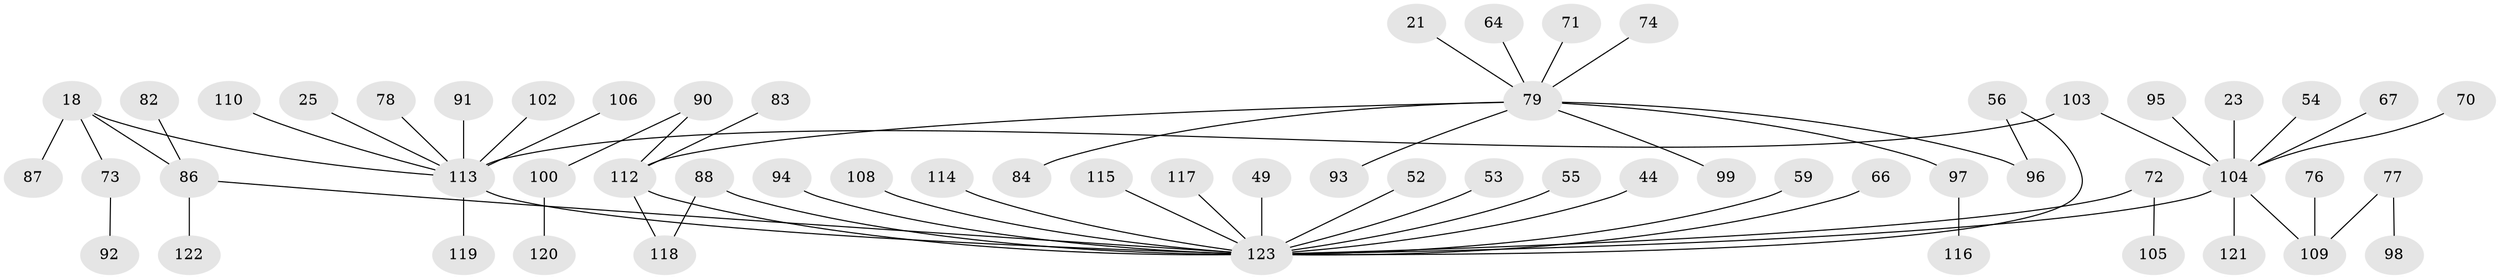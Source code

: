 // original degree distribution, {8: 0.008130081300813009, 6: 0.016260162601626018, 5: 0.04878048780487805, 4: 0.08130081300813008, 3: 0.11382113821138211, 2: 0.3089430894308943, 1: 0.4146341463414634, 7: 0.008130081300813009}
// Generated by graph-tools (version 1.1) at 2025/45/03/04/25 21:45:30]
// undirected, 61 vertices, 64 edges
graph export_dot {
graph [start="1"]
  node [color=gray90,style=filled];
  18;
  21;
  23;
  25;
  44;
  49 [super="+48"];
  52;
  53;
  54;
  55;
  56;
  59;
  64;
  66;
  67;
  70;
  71;
  72;
  73 [super="+37"];
  74;
  76;
  77;
  78;
  79 [super="+27+36"];
  82;
  83;
  84 [super="+31"];
  86 [super="+58+57+41"];
  87 [super="+50"];
  88;
  90;
  91;
  92;
  93 [super="+61"];
  94;
  95;
  96 [super="+89"];
  97 [super="+33"];
  98;
  99;
  100;
  102;
  103 [super="+101"];
  104 [super="+43"];
  105;
  106;
  108 [super="+68"];
  109 [super="+62"];
  110;
  112 [super="+3+13+46+65+107"];
  113 [super="+17+20+63+111"];
  114;
  115;
  116;
  117 [super="+34"];
  118;
  119;
  120;
  121 [super="+60"];
  122;
  123 [super="+22+85+80+40+81"];
  18 -- 87 [weight=2];
  18 -- 86;
  18 -- 113;
  18 -- 73;
  21 -- 79;
  23 -- 104;
  25 -- 113;
  44 -- 123;
  49 -- 123;
  52 -- 123;
  53 -- 123;
  54 -- 104;
  55 -- 123;
  56 -- 96;
  56 -- 123;
  59 -- 123;
  64 -- 79;
  66 -- 123;
  67 -- 104;
  70 -- 104;
  71 -- 79;
  72 -- 105;
  72 -- 123;
  73 -- 92;
  74 -- 79;
  76 -- 109;
  77 -- 98;
  77 -- 109;
  78 -- 113;
  79 -- 112 [weight=2];
  79 -- 96 [weight=2];
  79 -- 99;
  79 -- 84;
  79 -- 97;
  79 -- 93;
  82 -- 86;
  83 -- 112;
  86 -- 122;
  86 -- 123;
  88 -- 118;
  88 -- 123;
  90 -- 100;
  90 -- 112;
  91 -- 113;
  94 -- 123;
  95 -- 104;
  97 -- 116;
  100 -- 120;
  102 -- 113;
  103 -- 104;
  103 -- 113;
  104 -- 123 [weight=3];
  104 -- 121;
  104 -- 109;
  106 -- 113;
  108 -- 123;
  110 -- 113;
  112 -- 123;
  112 -- 118;
  113 -- 123 [weight=3];
  113 -- 119;
  114 -- 123;
  115 -- 123;
  117 -- 123;
}
